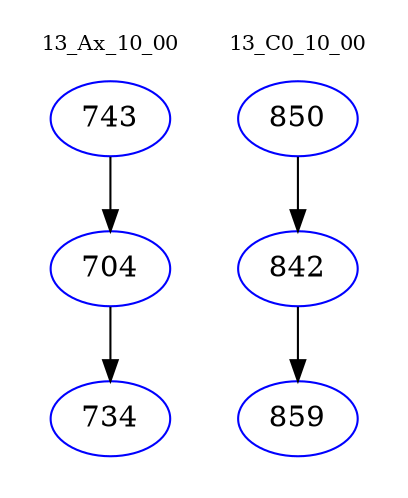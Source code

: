 digraph{
subgraph cluster_0 {
color = white
label = "13_Ax_10_00";
fontsize=10;
T0_743 [label="743", color="blue"]
T0_743 -> T0_704 [color="black"]
T0_704 [label="704", color="blue"]
T0_704 -> T0_734 [color="black"]
T0_734 [label="734", color="blue"]
}
subgraph cluster_1 {
color = white
label = "13_C0_10_00";
fontsize=10;
T1_850 [label="850", color="blue"]
T1_850 -> T1_842 [color="black"]
T1_842 [label="842", color="blue"]
T1_842 -> T1_859 [color="black"]
T1_859 [label="859", color="blue"]
}
}
